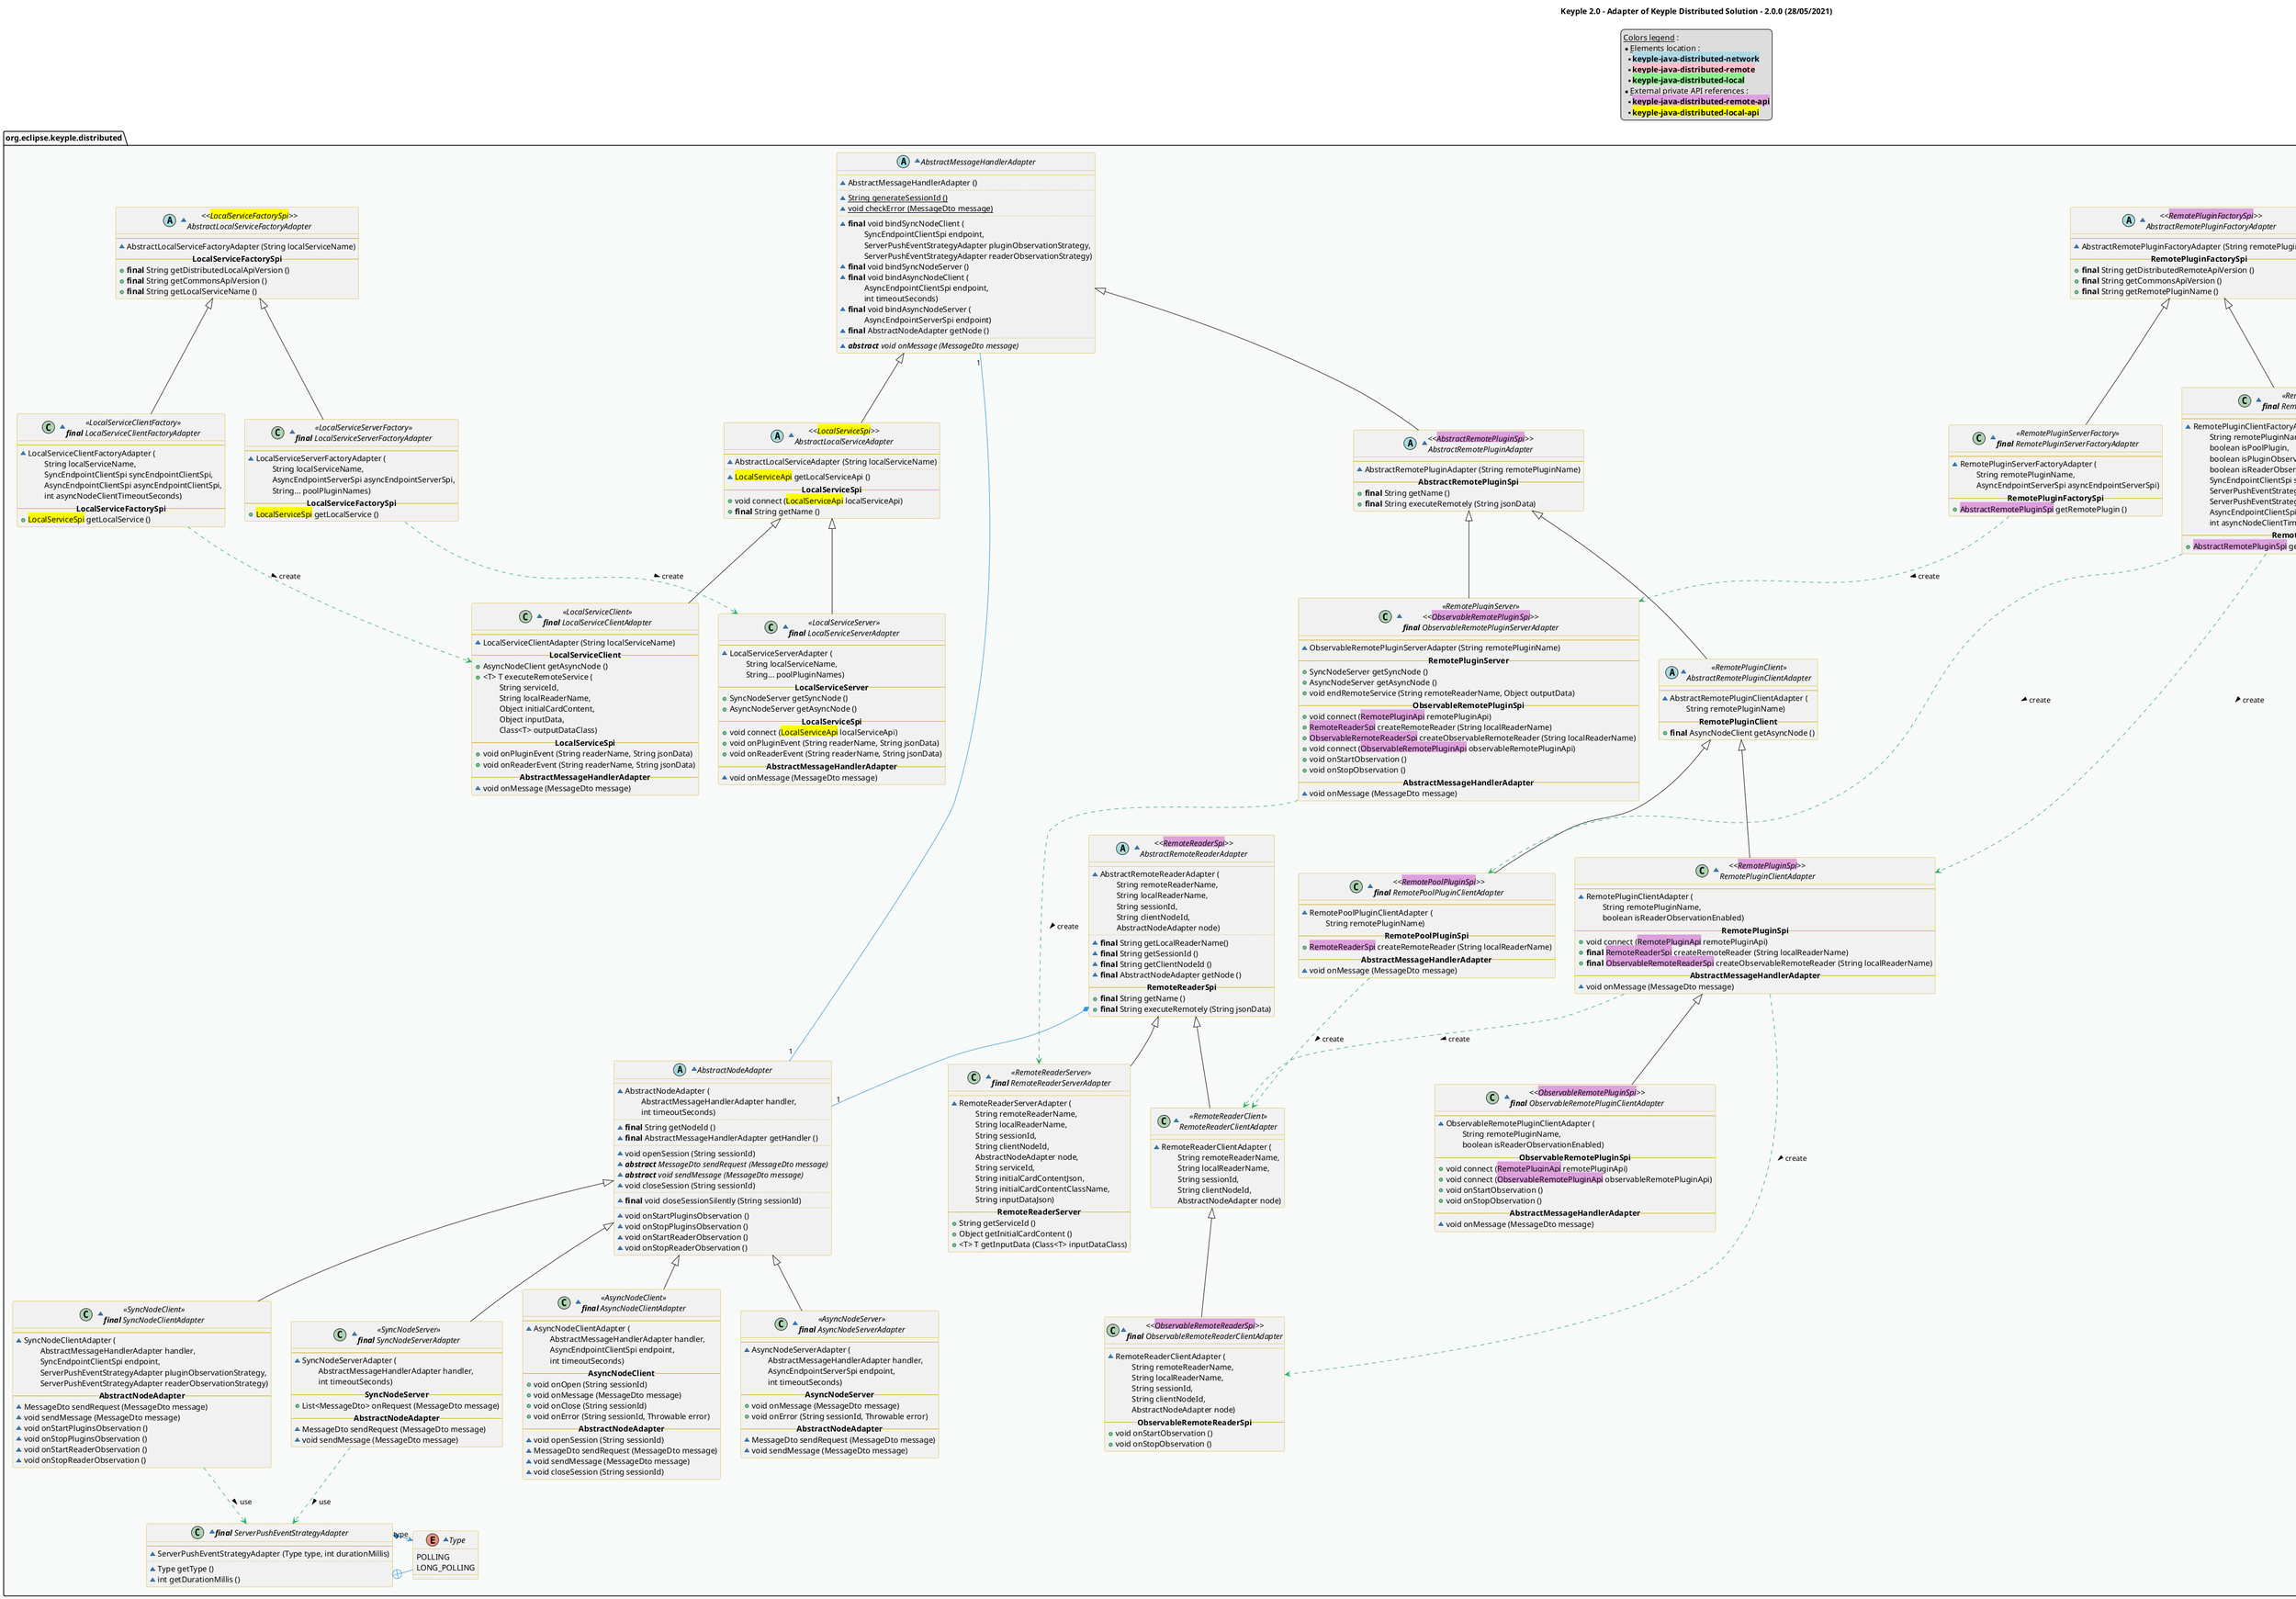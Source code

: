 @startuml
title
    Keyple 2.0 - Adapter of Keyple Distributed Solution - 2.0.0 (28/05/2021)
end title

' == THEME ==

'Couleurs issues de : https://htmlcolorcodes.com/fr/tableau-de-couleur/tableau-de-couleur-design-plat/
!define C_GREY1 F8F9F9
!define C_GREY2 F2F3F4
!define C_GREY3 E5E7E9
!define C_GREY4 D7DBDD
!define C_GREY5 CACFD2
!define C_GREY6 BDC3C7
!define C_LINK 3498DB
!define C_USE 27AE60

skinparam Shadowing false
skinparam ClassFontStyle italic
skinparam ClassBorderColor #D4AC0D
skinparam stereotypeABorderColor #A9DCDF
skinparam stereotypeIBorderColor #B4A7E5
skinparam stereotypeCBorderColor #ADD1B2
skinparam stereotypeEBorderColor #EB93DF
' Red
skinparam ClassBackgroundColor<<red>> #FDEDEC
skinparam ClassBorderColor<<red>> #E74C3C
hide <<red>> stereotype
' Purple
skinparam ClassBackgroundColor<<purple>> #F4ECF7
skinparam ClassBorderColor<<purple>> #8E44AD
hide <<purple>> stereotype
' blue
skinparam ClassBackgroundColor<<blue>> #EBF5FB
skinparam ClassBorderColor<<blue>> #3498DB
hide <<blue>> stereotype
' Green
skinparam ClassBackgroundColor<<green>> #E9F7EF
skinparam ClassBorderColor<<green>> #27AE60
hide <<green>> stereotype
' Grey
skinparam ClassBackgroundColor<<grey>> #EAECEE
skinparam ClassBorderColor<<grey>> #2C3E50
hide <<grey>> stereotype

' == CONTENT ==

legend top
    __Colors legend__ :
    * __Elements location__ :
    ** <back:lightBlue>**keyple-java-distributed-network**</back>
    ** <back:pink>**keyple-java-distributed-remote**</back>
    ** <back:lightGreen>**keyple-java-distributed-local**</back>
    * __External private API references__ :
    ** <back:plum>**keyple-java-distributed-remote-api**</back>
    ** <back:yellow>**keyple-java-distributed-local-api**</back>
end legend

package "org.eclipse.keyple.distributed" as packAdapter {

    ' Handler
    ~abstract AbstractMessageHandlerAdapter {
        __
        ~AbstractMessageHandlerAdapter ()
        ..
        ~{static} String generateSessionId ()
        ~{static} void checkError (MessageDto message)
        ..
        ~**final** void bindSyncNodeClient (
            \tSyncEndpointClientSpi endpoint,
            \tServerPushEventStrategyAdapter pluginObservationStrategy,
            \tServerPushEventStrategyAdapter readerObservationStrategy)
        ~**final** void bindSyncNodeServer ()
        ~**final** void bindAsyncNodeClient (
            \tAsyncEndpointClientSpi endpoint,
            \tint timeoutSeconds)
        ~**final** void bindAsyncNodeServer (
            \tAsyncEndpointServerSpi endpoint)
        ~**final** AbstractNodeAdapter getNode ()
        ..
        ~{abstract} **abstract** void onMessage (MessageDto message)
    }

    ' Node
    ~abstract AbstractNodeAdapter {
        __
        ~AbstractNodeAdapter (
            \tAbstractMessageHandlerAdapter handler,
            \tint timeoutSeconds)
        ..
        ~**final** String getNodeId ()
        ~**final** AbstractMessageHandlerAdapter getHandler ()
        ..
        ~void openSession (String sessionId)
        ~{abstract} **abstract** MessageDto sendRequest (MessageDto message)
        ~{abstract} **abstract** void sendMessage (MessageDto message)
        ~void closeSession (String sessionId)
        ..
        ~**final** void closeSessionSilently (String sessionId)
        ..
        ~void onStartPluginsObservation ()
        ~void onStopPluginsObservation ()
        ~void onStartReaderObservation ()
        ~void onStopReaderObservation ()
    }
    ' Async Node
    ~class "<<AsyncNodeClient>>\n**final** AsyncNodeClientAdapter" as AsyncNodeClientAdapter extends AbstractNodeAdapter {
        --
        ~AsyncNodeClientAdapter (
            \tAbstractMessageHandlerAdapter handler,
            \tAsyncEndpointClientSpi endpoint,
            \tint timeoutSeconds)
        -- **AsyncNodeClient** --
        +void onOpen (String sessionId)
        +void onMessage (MessageDto message)
        +void onClose (String sessionId)
        +void onError (String sessionId, Throwable error)
        -- **AbstractNodeAdapter** --
        ~void openSession (String sessionId)
        ~MessageDto sendRequest (MessageDto message)
        ~void sendMessage (MessageDto message)
        ~void closeSession (String sessionId)
    }
    ~class "<<AsyncNodeServer>>\n**final** AsyncNodeServerAdapter" as AsyncNodeServerAdapter extends AbstractNodeAdapter {
        --
        ~AsyncNodeServerAdapter (
            \tAbstractMessageHandlerAdapter handler,
            \tAsyncEndpointServerSpi endpoint,
            \tint timeoutSeconds)
        -- **AsyncNodeServer** --
        +void onMessage (MessageDto message)
        +void onError (String sessionId, Throwable error)
        -- **AbstractNodeAdapter** --
        ~MessageDto sendRequest (MessageDto message)
        ~void sendMessage (MessageDto message)
    }
    ' Sync Node
    ~class "<<SyncNodeClient>>\n**final** SyncNodeClientAdapter" as SyncNodeClientAdapter extends AbstractNodeAdapter {
        --
        ~SyncNodeClientAdapter (
            \tAbstractMessageHandlerAdapter handler,
            \tSyncEndpointClientSpi endpoint,
            \tServerPushEventStrategyAdapter pluginObservationStrategy,
            \tServerPushEventStrategyAdapter readerObservationStrategy)
        -- **AbstractNodeAdapter** --
        ~MessageDto sendRequest (MessageDto message)
        ~void sendMessage (MessageDto message)
        ~void onStartPluginsObservation ()
        ~void onStopPluginsObservation ()
        ~void onStartReaderObservation ()
        ~void onStopReaderObservation ()
    }
    ~class "<<SyncNodeServer>>\n**final** SyncNodeServerAdapter" as SyncNodeServerAdapter extends AbstractNodeAdapter {
        --
        ~SyncNodeServerAdapter (
            \tAbstractMessageHandlerAdapter handler,
            \tint timeoutSeconds)
        -- **SyncNodeServer** --
        +List<MessageDto> onRequest (MessageDto message)
        -- **AbstractNodeAdapter** --
        ~MessageDto sendRequest (MessageDto message)
        ~void sendMessage (MessageDto message)
    }

    ' Server Push Event Strategy
    ~class "**final** ServerPushEventStrategyAdapter" as ServerPushEventStrategyAdapter {
        --
        ~ServerPushEventStrategyAdapter (Type type, int durationMillis)
        ..
        ~Type getType ()
        ~int getDurationMillis ()
    }
    ~enum Type {
        POLLING
        LONG_POLLING
    }

    ''''''''''''' Remote

    together {

        ~abstract class "<<<back:plum>RemotePluginFactorySpi</back>>>\nAbstractRemotePluginFactoryAdapter" as AbstractRemotePluginFactoryAdapter {
            --
            ~AbstractRemotePluginFactoryAdapter (String remotePluginName)
            -- **RemotePluginFactorySpi** --
            +**final** String getDistributedRemoteApiVersion ()
            +**final** String getCommonsApiVersion ()
            +**final** String getRemotePluginName ()
        }
        ~class "<<RemotePluginClientFactory>>\n**final** RemotePluginClientFactoryAdapter" as RemotePluginClientFactoryAdapter extends AbstractRemotePluginFactoryAdapter {
            --
            ~RemotePluginClientFactoryAdapter (
                \tString remotePluginName,
                \tboolean isPoolPlugin,
                \tboolean isPluginObservationEnabled,
                \tboolean isReaderObservationEnabled,
                \tSyncEndpointClientSpi syncEndpointClientSpi,
                \tServerPushEventStrategyAdapter syncPluginObservationStrategy,
                \tServerPushEventStrategyAdapter syncReaderObservationStrategy,
                \tAsyncEndpointClientSpi asyncEndpointClientSpi,
                \tint asyncNodeClientTimeoutSeconds)
            -- **RemotePluginFactorySpi** --
            +<back:plum>AbstractRemotePluginSpi</back> getRemotePlugin ()
        }
        ~class "<<RemotePluginServerFactory>>\n**final** RemotePluginServerFactoryAdapter" as RemotePluginServerFactoryAdapter extends AbstractRemotePluginFactoryAdapter {
            --
            ~RemotePluginServerFactoryAdapter (
                \tString remotePluginName,
                \tAsyncEndpointServerSpi asyncEndpointServerSpi)
            -- **RemotePluginFactorySpi** --
            +<back:plum>AbstractRemotePluginSpi</back> getRemotePlugin ()
        }
    }

    together {

        ' Remote Plugins
        ~abstract "<<<back:plum>AbstractRemotePluginSpi</back>>>\nAbstractRemotePluginAdapter" as AbstractRemotePluginAdapter extends AbstractMessageHandlerAdapter {
            --
            ~AbstractRemotePluginAdapter (String remotePluginName)
            -- **AbstractRemotePluginSpi** --
            +**final** String getName ()
            +**final** String executeRemotely (String jsonData)
        }

        ~abstract class "<<RemotePluginClient>>\nAbstractRemotePluginClientAdapter" as AbstractRemotePluginClientAdapter extends AbstractRemotePluginAdapter {
            --
            ~AbstractRemotePluginClientAdapter (
                \tString remotePluginName)
            -- **RemotePluginClient** --
            +**final** AsyncNodeClient getAsyncNode ()
        }
        ~class "<<<back:plum>RemotePluginSpi</back>>>\nRemotePluginClientAdapter" as RemotePluginClientAdapter extends AbstractRemotePluginClientAdapter {
            --
            ~RemotePluginClientAdapter (
                \tString remotePluginName,
                \tboolean isReaderObservationEnabled)
            -- **RemotePluginSpi** --
            +void connect (<back:plum>RemotePluginApi</back> remotePluginApi)
            +**final** <back:plum>RemoteReaderSpi</back> createRemoteReader (String localReaderName)
            +**final** <back:plum>ObservableRemoteReaderSpi</back> createObservableRemoteReader (String localReaderName)
            -- **AbstractMessageHandlerAdapter** --
            ~void onMessage (MessageDto message)
        }
        ~class "<<<back:plum>ObservableRemotePluginSpi</back>>>\n**final** ObservableRemotePluginClientAdapter" as ObservableRemotePluginClientAdapter extends RemotePluginClientAdapter {
            --
            ~ObservableRemotePluginClientAdapter (
                \tString remotePluginName,
                \tboolean isReaderObservationEnabled)
            -- **ObservableRemotePluginSpi** --
            +void connect (<back:plum>RemotePluginApi</back> remotePluginApi)
            +void connect (<back:plum>ObservableRemotePluginApi</back> observableRemotePluginApi)
            +void onStartObservation ()
            +void onStopObservation ()
            -- **AbstractMessageHandlerAdapter** --
            ~void onMessage (MessageDto message)
        }
        ~class "<<<back:plum>RemotePoolPluginSpi</back>>>\n**final** RemotePoolPluginClientAdapter" as RemotePoolPluginClientAdapter extends AbstractRemotePluginClientAdapter {
            --
            ~RemotePoolPluginClientAdapter (
                \tString remotePluginName)
            -- **RemotePoolPluginSpi** --
            +<back:plum>RemoteReaderSpi</back> createRemoteReader (String localReaderName)
            -- **AbstractMessageHandlerAdapter** --
            ~void onMessage (MessageDto message)
        }
        ~class "<<RemotePluginServer>>\n<<<back:plum>ObservableRemotePluginSpi</back>>>\n**final** ObservableRemotePluginServerAdapter" as ObservableRemotePluginServerAdapter extends AbstractRemotePluginAdapter {
            --
            ~ObservableRemotePluginServerAdapter (String remotePluginName)
            -- **RemotePluginServer** --
            +SyncNodeServer getSyncNode ()
            +AsyncNodeServer getAsyncNode ()
            +void endRemoteService (String remoteReaderName, Object outputData)
            -- **ObservableRemotePluginSpi** --
            +void connect (<back:plum>RemotePluginApi</back> remotePluginApi)
            +<back:plum>RemoteReaderSpi</back> createRemoteReader (String localReaderName)
            +<back:plum>ObservableRemoteReaderSpi</back> createObservableRemoteReader (String localReaderName)
            +void connect (<back:plum>ObservableRemotePluginApi</back> observableRemotePluginApi)
            +void onStartObservation ()
            +void onStopObservation ()
            -- **AbstractMessageHandlerAdapter** --
            ~void onMessage (MessageDto message)
        }

    }

    ' Remote Readers

     together {

        ~abstract class "<<<back:plum>RemoteReaderSpi</back>>>\nAbstractRemoteReaderAdapter" as AbstractRemoteReaderAdapter {
            __
            ~AbstractRemoteReaderAdapter (
                \tString remoteReaderName,
                \tString localReaderName,
                \tString sessionId,
                \tString clientNodeId,
                \tAbstractNodeAdapter node)
            ..
            ~**final** String getLocalReaderName()
            ~**final** String getSessionId ()
            ~**final** String getClientNodeId ()
            ~**final** AbstractNodeAdapter getNode ()
            -- **RemoteReaderSpi** --
            +**final** String getName ()
            +**final** String executeRemotely (String jsonData)
        }
        ~class "<<RemoteReaderClient>>\nRemoteReaderClientAdapter" as RemoteReaderClientAdapter extends AbstractRemoteReaderAdapter {
            __
            ~RemoteReaderClientAdapter (
                \tString remoteReaderName,
                \tString localReaderName,
                \tString sessionId,
                \tString clientNodeId,
                \tAbstractNodeAdapter node)
        }
        ~class "<<<back:plum>ObservableRemoteReaderSpi</back>>>\n**final** ObservableRemoteReaderClientAdapter" as ObservableRemoteReaderClientAdapter extends RemoteReaderClientAdapter {
            __
            ~RemoteReaderClientAdapter (
                \tString remoteReaderName,
                \tString localReaderName,
                \tString sessionId,
                \tString clientNodeId,
                \tAbstractNodeAdapter node)
            -- **ObservableRemoteReaderSpi** --
            +void onStartObservation ()
            +void onStopObservation ()
        }
        ~class "<<RemoteReaderServer>>\n**final** RemoteReaderServerAdapter" as RemoteReaderServerAdapter extends AbstractRemoteReaderAdapter {
            __
            ~RemoteReaderServerAdapter (
                \tString remoteReaderName,
                \tString localReaderName,
                \tString sessionId,
                \tString clientNodeId,
                \tAbstractNodeAdapter node,
                \tString serviceId,
                \tString initialCardContentJson,
                \tString initialCardContentClassName,
                \tString inputDataJson)
            -- **RemoteReaderServer** --
            +String getServiceId ()
            +Object getInitialCardContent ()
            +<T> T getInputData (Class<T> inputDataClass)
        }
    }

    ''''''''''''''' Local

    together {
        ' Factories
        ~abstract class "<<<back:yellow>LocalServiceFactorySpi</back>>>\nAbstractLocalServiceFactoryAdapter" as AbstractLocalServiceFactoryAdapter {
            --
            ~AbstractLocalServiceFactoryAdapter (String localServiceName)
            -- **LocalServiceFactorySpi** --
            +**final** String getDistributedLocalApiVersion ()
            +**final** String getCommonsApiVersion ()
            +**final** String getLocalServiceName ()
        }
        ~class "<<LocalServiceClientFactory>>\n**final** LocalServiceClientFactoryAdapter" as LocalServiceClientFactoryAdapter extends AbstractLocalServiceFactoryAdapter {
            --
            ~LocalServiceClientFactoryAdapter (
                \tString localServiceName,
                \tSyncEndpointClientSpi syncEndpointClientSpi,
                \tAsyncEndpointClientSpi asyncEndpointClientSpi,
                \tint asyncNodeClientTimeoutSeconds)
            -- **LocalServiceFactorySpi** --
            +<back:yellow>LocalServiceSpi</back> getLocalService ()
        }
        ~class "<<LocalServiceServerFactory>>\n**final** LocalServiceServerFactoryAdapter" as LocalServiceServerFactoryAdapter extends AbstractLocalServiceFactoryAdapter {
            --
            ~LocalServiceServerFactoryAdapter (
                \tString localServiceName,
                \tAsyncEndpointServerSpi asyncEndpointServerSpi,
                \tString... poolPluginNames)
            -- **LocalServiceFactorySpi** --
            +<back:yellow>LocalServiceSpi</back> getLocalService ()
        }
    }

    together {

        ' Local services
        ~abstract "<<<back:yellow>LocalServiceSpi</back>>>\nAbstractLocalServiceAdapter" as AbstractLocalServiceAdapter extends AbstractMessageHandlerAdapter {
            --
            ~AbstractLocalServiceAdapter (String localServiceName)
            ..
            ~<back:yellow>LocalServiceApi</back> getLocalServiceApi ()
            -- **LocalServiceSpi** --
            +void connect (<back:yellow>LocalServiceApi</back> localServiceApi)
            +**final** String getName ()
        }
        ~class "<<LocalServiceClient>>\n**final** LocalServiceClientAdapter" as LocalServiceClientAdapter extends AbstractLocalServiceAdapter {
            --
            ~LocalServiceClientAdapter (String localServiceName)
            -- **LocalServiceClient** --
            +AsyncNodeClient getAsyncNode ()
            +<T> T executeRemoteService (
                \tString serviceId,
                \tString localReaderName,
                \tObject initialCardContent,
                \tObject inputData,
                \tClass<T> outputDataClass)
            -- **LocalServiceSpi** --
            +void onPluginEvent (String readerName, String jsonData)
            +void onReaderEvent (String readerName, String jsonData)
            -- **AbstractMessageHandlerAdapter** --
            ~void onMessage (MessageDto message)
        }
        ~class "<<LocalServiceServer>>\n**final** LocalServiceServerAdapter" as LocalServiceServerAdapter extends AbstractLocalServiceAdapter {
            --
            ~LocalServiceServerAdapter (
                \tString localServiceName,
                \tString... poolPluginNames)
            -- **LocalServiceServer** --
            +SyncNodeServer getSyncNode ()
            +AsyncNodeServer getAsyncNode ()
            -- **LocalServiceSpi** --
            +void connect (<back:yellow>LocalServiceApi</back> localServiceApi)
            +void onPluginEvent (String readerName, String jsonData)
            +void onReaderEvent (String readerName, String jsonData)
            -- **AbstractMessageHandlerAdapter** --
            ~void onMessage (MessageDto message)
        }

    }

}

' Associations

AbstractMessageHandlerAdapter "1" -- "1" AbstractNodeAdapter #C_LINK

ServerPushEventStrategyAdapter +-right- Type #C_LINK
ServerPushEventStrategyAdapter *-right-> "type" Type #C_LINK

LocalServiceClientFactoryAdapter ..> LocalServiceClientAdapter #C_USE : create >

LocalServiceServerFactoryAdapter ..> LocalServiceServerAdapter #C_USE : create >

RemotePluginClientFactoryAdapter ..> RemotePluginClientAdapter #C_USE : create >
RemotePluginClientFactoryAdapter ..> RemotePoolPluginClientAdapter #C_USE : create >

RemotePluginServerFactoryAdapter ..> ObservableRemotePluginServerAdapter #C_USE : create >

RemotePluginClientAdapter ..> RemoteReaderClientAdapter #C_USE : create >
RemotePluginClientAdapter ..> ObservableRemoteReaderClientAdapter #C_USE : create >

RemotePoolPluginClientAdapter ..> RemoteReaderClientAdapter #C_USE : create >

ObservableRemotePluginServerAdapter ..> RemoteReaderServerAdapter #C_USE : create >

AbstractRemoteReaderAdapter *-- "1" AbstractNodeAdapter #C_LINK

SyncNodeClientAdapter ..> ServerPushEventStrategyAdapter #C_USE : use >

SyncNodeServerAdapter ..> ServerPushEventStrategyAdapter #C_USE : use >

' == LAYOUT ==

'LocalServiceClientFactoryAdapter -[hidden]- AbstractLocalServiceAdapter

'RemotePluginClientFactoryAdapter -[hidden]- AbstractRemotePluginAdapter

'AbstractRemotePluginAdapter -[hidden]right- AbstractRemotePluginClientAdapter
'RemotePluginClientAdapter -[hidden]right- ObservableRemotePluginClientAdapter

'ObservableRemotePluginClientAdapter -[hidden]- AbstractRemoteReaderAdapter

' == STYLE ==

package packAdapter #C_GREY1 {}

abstract AbstractMessageHandlerAdapter <<blue>>
abstract AbstractNodeAdapter <<blue>>
class AsyncNodeClientAdapter <<blue>>
class AsyncNodeServerAdapter <<blue>>
class SyncNodeClientAdapter <<blue>>
class SyncNodeServerAdapter <<blue>>
class ServerPushEventStrategyAdapter <<blue>>
enum Type <<blue>>

abstract AbstractLocalServiceFactoryAdapter <<green>>
class LocalServiceClientFactoryAdapter <<green>>
class LocalServiceServerFactoryAdapter <<green>>
abstract AbstractLocalServiceAdapter <<green>>
class LocalServiceClientAdapter <<green>>
class LocalServiceServerAdapter <<green>>

abstract AbstractRemotePluginFactoryAdapter <<red>>
class RemotePluginClientFactoryAdapter <<red>>
class RemotePluginServerFactoryAdapter <<red>>
abstract AbstractRemotePluginAdapter <<red>>
class AbstractRemotePluginClientAdapter <<red>>
class RemotePluginClientAdapter <<red>>
class ObservableRemotePluginClientAdapter <<red>>
class RemotePoolPluginClientAdapter <<red>>
class ObservableRemotePluginServerAdapter <<red>>
abstract AbstractRemoteReaderAdapter <<red>>
class RemoteReaderClientAdapter <<red>>
class ObservableRemoteReaderClientAdapter <<red>>
class RemoteReaderServerAdapter <<red>>

@enduml